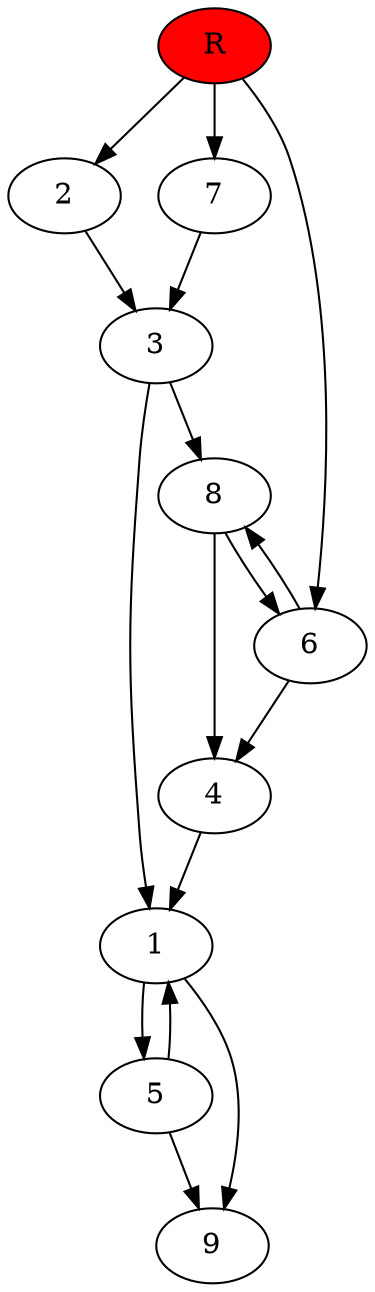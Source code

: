 digraph prb27719 {
	1
	2
	3
	4
	5
	6
	7
	8
	R [fillcolor="#ff0000" style=filled]
	1 -> 5
	1 -> 9
	2 -> 3
	3 -> 1
	3 -> 8
	4 -> 1
	5 -> 1
	5 -> 9
	6 -> 4
	6 -> 8
	7 -> 3
	8 -> 4
	8 -> 6
	R -> 2
	R -> 6
	R -> 7
}
